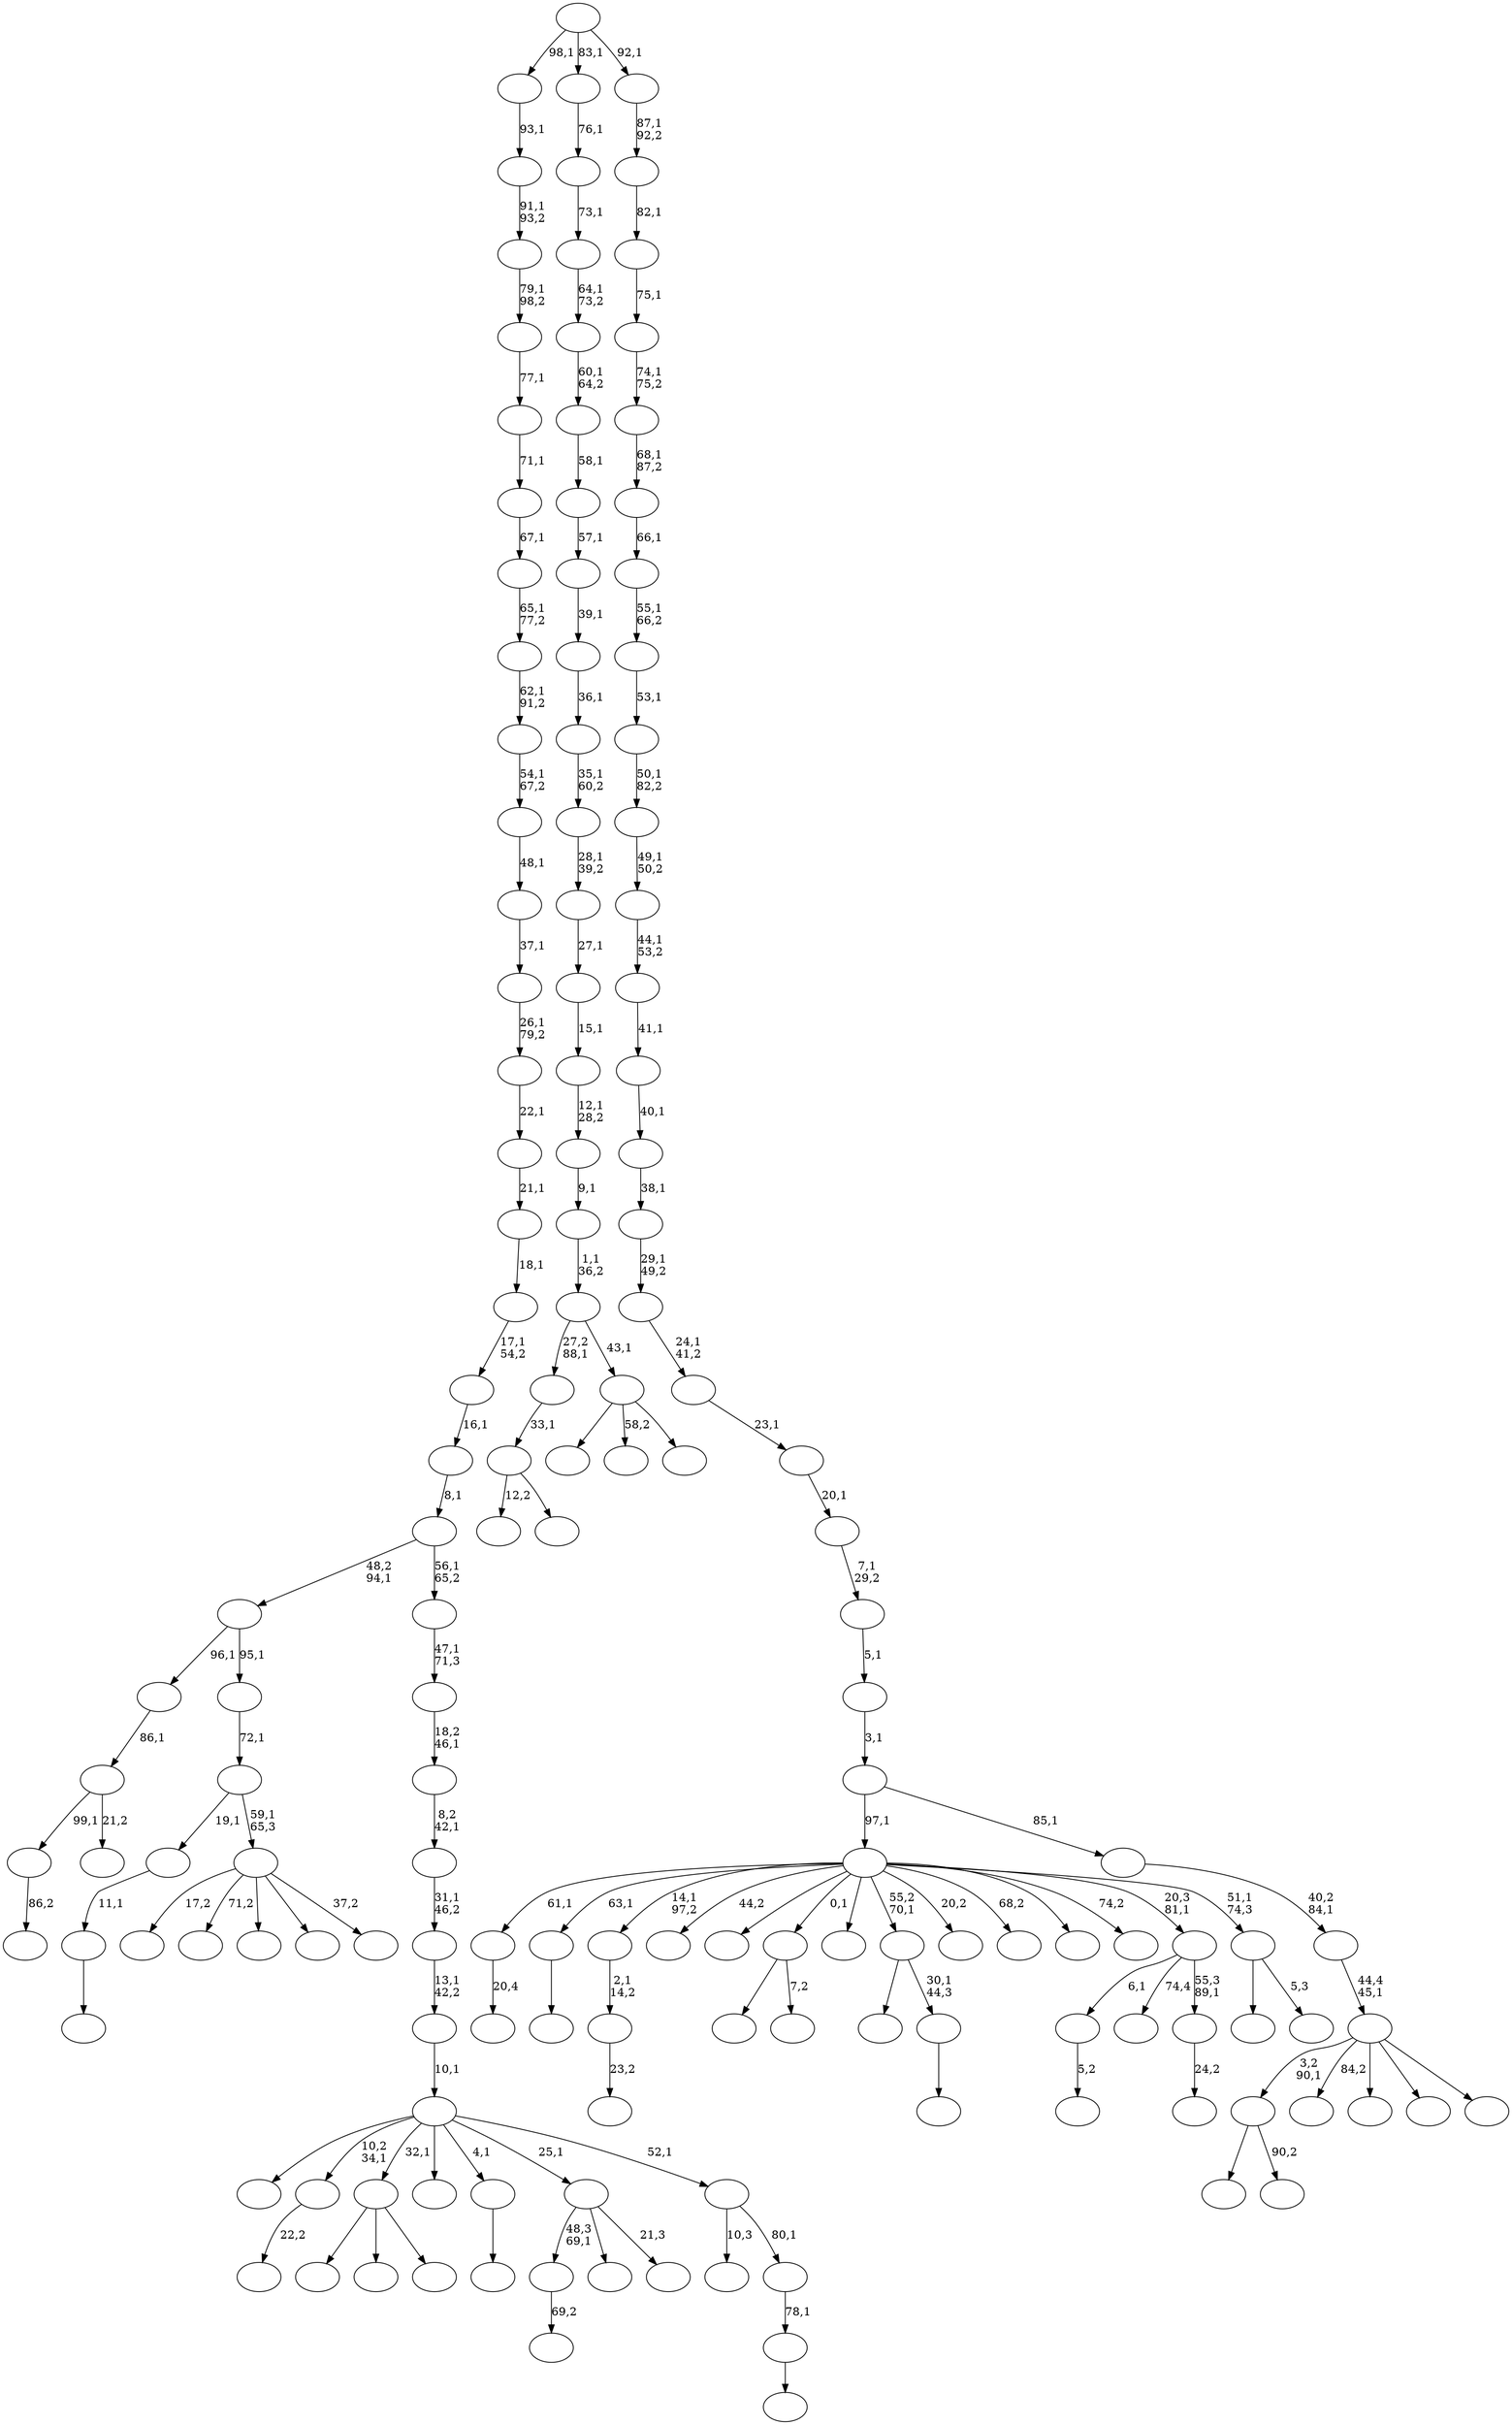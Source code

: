 digraph T {
	150 [label=""]
	149 [label=""]
	148 [label=""]
	147 [label=""]
	146 [label=""]
	145 [label=""]
	144 [label=""]
	143 [label=""]
	142 [label=""]
	141 [label=""]
	140 [label=""]
	139 [label=""]
	138 [label=""]
	137 [label=""]
	136 [label=""]
	135 [label=""]
	134 [label=""]
	133 [label=""]
	132 [label=""]
	131 [label=""]
	130 [label=""]
	129 [label=""]
	128 [label=""]
	127 [label=""]
	126 [label=""]
	125 [label=""]
	124 [label=""]
	123 [label=""]
	122 [label=""]
	121 [label=""]
	120 [label=""]
	119 [label=""]
	118 [label=""]
	117 [label=""]
	116 [label=""]
	115 [label=""]
	114 [label=""]
	113 [label=""]
	112 [label=""]
	111 [label=""]
	110 [label=""]
	109 [label=""]
	108 [label=""]
	107 [label=""]
	106 [label=""]
	105 [label=""]
	104 [label=""]
	103 [label=""]
	102 [label=""]
	101 [label=""]
	100 [label=""]
	99 [label=""]
	98 [label=""]
	97 [label=""]
	96 [label=""]
	95 [label=""]
	94 [label=""]
	93 [label=""]
	92 [label=""]
	91 [label=""]
	90 [label=""]
	89 [label=""]
	88 [label=""]
	87 [label=""]
	86 [label=""]
	85 [label=""]
	84 [label=""]
	83 [label=""]
	82 [label=""]
	81 [label=""]
	80 [label=""]
	79 [label=""]
	78 [label=""]
	77 [label=""]
	76 [label=""]
	75 [label=""]
	74 [label=""]
	73 [label=""]
	72 [label=""]
	71 [label=""]
	70 [label=""]
	69 [label=""]
	68 [label=""]
	67 [label=""]
	66 [label=""]
	65 [label=""]
	64 [label=""]
	63 [label=""]
	62 [label=""]
	61 [label=""]
	60 [label=""]
	59 [label=""]
	58 [label=""]
	57 [label=""]
	56 [label=""]
	55 [label=""]
	54 [label=""]
	53 [label=""]
	52 [label=""]
	51 [label=""]
	50 [label=""]
	49 [label=""]
	48 [label=""]
	47 [label=""]
	46 [label=""]
	45 [label=""]
	44 [label=""]
	43 [label=""]
	42 [label=""]
	41 [label=""]
	40 [label=""]
	39 [label=""]
	38 [label=""]
	37 [label=""]
	36 [label=""]
	35 [label=""]
	34 [label=""]
	33 [label=""]
	32 [label=""]
	31 [label=""]
	30 [label=""]
	29 [label=""]
	28 [label=""]
	27 [label=""]
	26 [label=""]
	25 [label=""]
	24 [label=""]
	23 [label=""]
	22 [label=""]
	21 [label=""]
	20 [label=""]
	19 [label=""]
	18 [label=""]
	17 [label=""]
	16 [label=""]
	15 [label=""]
	14 [label=""]
	13 [label=""]
	12 [label=""]
	11 [label=""]
	10 [label=""]
	9 [label=""]
	8 [label=""]
	7 [label=""]
	6 [label=""]
	5 [label=""]
	4 [label=""]
	3 [label=""]
	2 [label=""]
	1 [label=""]
	0 [label=""]
	149 -> 150 [label="69,2"]
	147 -> 148 [label="20,4"]
	143 -> 144 [label=""]
	141 -> 142 [label="5,2"]
	138 -> 139 [label=""]
	137 -> 138 [label="11,1"]
	135 -> 136 [label="23,2"]
	134 -> 135 [label="2,1\n14,2"]
	127 -> 140 [label=""]
	127 -> 128 [label="90,2"]
	125 -> 126 [label="22,2"]
	120 -> 132 [label=""]
	120 -> 130 [label=""]
	120 -> 121 [label=""]
	115 -> 116 [label="86,2"]
	112 -> 146 [label=""]
	112 -> 113 [label="7,2"]
	109 -> 110 [label=""]
	105 -> 106 [label=""]
	104 -> 129 [label=""]
	104 -> 105 [label="30,1\n44,3"]
	101 -> 149 [label="48,3\n69,1"]
	101 -> 111 [label=""]
	101 -> 102 [label="21,3"]
	92 -> 115 [label="99,1"]
	92 -> 93 [label="21,2"]
	91 -> 92 [label="86,1"]
	87 -> 145 [label="12,2"]
	87 -> 88 [label=""]
	86 -> 87 [label="33,1"]
	84 -> 131 [label="17,2"]
	84 -> 100 [label="71,2"]
	84 -> 95 [label=""]
	84 -> 89 [label=""]
	84 -> 85 [label="37,2"]
	83 -> 137 [label="19,1"]
	83 -> 84 [label="59,1\n65,3"]
	82 -> 83 [label="72,1"]
	81 -> 91 [label="96,1"]
	81 -> 82 [label="95,1"]
	79 -> 80 [label="24,2"]
	78 -> 141 [label="6,1"]
	78 -> 96 [label="74,4"]
	78 -> 79 [label="55,3\n89,1"]
	76 -> 98 [label=""]
	76 -> 77 [label="5,3"]
	75 -> 147 [label="61,1"]
	75 -> 143 [label="63,1"]
	75 -> 134 [label="14,1\n97,2"]
	75 -> 124 [label="44,2"]
	75 -> 122 [label=""]
	75 -> 112 [label="0,1"]
	75 -> 108 [label=""]
	75 -> 104 [label="55,2\n70,1"]
	75 -> 103 [label="20,2"]
	75 -> 97 [label="68,2"]
	75 -> 94 [label=""]
	75 -> 90 [label="74,2"]
	75 -> 78 [label="20,3\n81,1"]
	75 -> 76 [label="51,1\n74,3"]
	73 -> 74 [label=""]
	72 -> 73 [label="78,1"]
	71 -> 99 [label="10,3"]
	71 -> 72 [label="80,1"]
	70 -> 133 [label=""]
	70 -> 125 [label="10,2\n34,1"]
	70 -> 120 [label="32,1"]
	70 -> 118 [label=""]
	70 -> 109 [label="4,1"]
	70 -> 101 [label="25,1"]
	70 -> 71 [label="52,1"]
	69 -> 70 [label="10,1"]
	68 -> 69 [label="13,1\n42,2"]
	67 -> 68 [label="31,1\n46,2"]
	66 -> 67 [label="8,2\n42,1"]
	65 -> 66 [label="18,2\n46,1"]
	64 -> 65 [label="47,1\n71,3"]
	63 -> 81 [label="48,2\n94,1"]
	63 -> 64 [label="56,1\n65,2"]
	62 -> 63 [label="8,1"]
	61 -> 62 [label="16,1"]
	60 -> 61 [label="17,1\n54,2"]
	59 -> 60 [label="18,1"]
	58 -> 59 [label="21,1"]
	57 -> 58 [label="22,1"]
	56 -> 57 [label="26,1\n79,2"]
	55 -> 56 [label="37,1"]
	54 -> 55 [label="48,1"]
	53 -> 54 [label="54,1\n67,2"]
	52 -> 53 [label="62,1\n91,2"]
	51 -> 52 [label="65,1\n77,2"]
	50 -> 51 [label="67,1"]
	49 -> 50 [label="71,1"]
	48 -> 49 [label="77,1"]
	47 -> 48 [label="79,1\n98,2"]
	46 -> 47 [label="91,1\n93,2"]
	45 -> 46 [label="93,1"]
	43 -> 119 [label=""]
	43 -> 107 [label="58,2"]
	43 -> 44 [label=""]
	42 -> 86 [label="27,2\n88,1"]
	42 -> 43 [label="43,1"]
	41 -> 42 [label="1,1\n36,2"]
	40 -> 41 [label="9,1"]
	39 -> 40 [label="12,1\n28,2"]
	38 -> 39 [label="15,1"]
	37 -> 38 [label="27,1"]
	36 -> 37 [label="28,1\n39,2"]
	35 -> 36 [label="35,1\n60,2"]
	34 -> 35 [label="36,1"]
	33 -> 34 [label="39,1"]
	32 -> 33 [label="57,1"]
	31 -> 32 [label="58,1"]
	30 -> 31 [label="60,1\n64,2"]
	29 -> 30 [label="64,1\n73,2"]
	28 -> 29 [label="73,1"]
	27 -> 28 [label="76,1"]
	25 -> 127 [label="3,2\n90,1"]
	25 -> 123 [label="84,2"]
	25 -> 117 [label=""]
	25 -> 114 [label=""]
	25 -> 26 [label=""]
	24 -> 25 [label="44,4\n45,1"]
	23 -> 24 [label="40,2\n84,1"]
	22 -> 75 [label="97,1"]
	22 -> 23 [label="85,1"]
	21 -> 22 [label="3,1"]
	20 -> 21 [label="5,1"]
	19 -> 20 [label="7,1\n29,2"]
	18 -> 19 [label="20,1"]
	17 -> 18 [label="23,1"]
	16 -> 17 [label="24,1\n41,2"]
	15 -> 16 [label="29,1\n49,2"]
	14 -> 15 [label="38,1"]
	13 -> 14 [label="40,1"]
	12 -> 13 [label="41,1"]
	11 -> 12 [label="44,1\n53,2"]
	10 -> 11 [label="49,1\n50,2"]
	9 -> 10 [label="50,1\n82,2"]
	8 -> 9 [label="53,1"]
	7 -> 8 [label="55,1\n66,2"]
	6 -> 7 [label="66,1"]
	5 -> 6 [label="68,1\n87,2"]
	4 -> 5 [label="74,1\n75,2"]
	3 -> 4 [label="75,1"]
	2 -> 3 [label="82,1"]
	1 -> 2 [label="87,1\n92,2"]
	0 -> 45 [label="98,1"]
	0 -> 27 [label="83,1"]
	0 -> 1 [label="92,1"]
}
